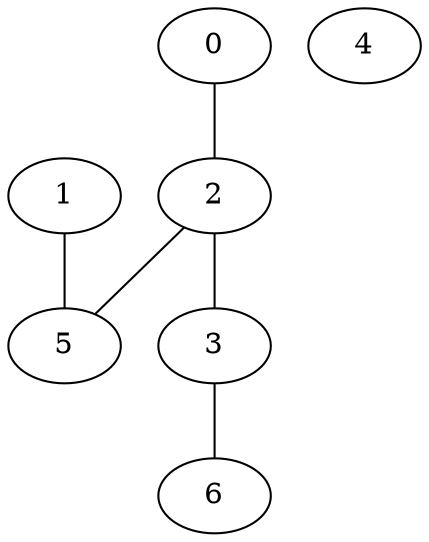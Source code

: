 graph "sampletest150-mod2_image8.bmp" {
	0	 [type=endpoint,
		x=269,
		y=120];
	2	 [type=intersection,
		x=283,
		y=146];
	0 -- 2	 [angle0="1.08",
		frequency=1,
		type0=line];
	1	 [type=endpoint,
		x=114,
		y=366];
	5	 [type=corner,
		x=248,
		y=126];
	1 -- 5	 [angle0="-1.06",
		frequency=1,
		type0=line];
	3	 [type=corner,
		x=407,
		y=346];
	2 -- 3	 [angle0="1.02",
		frequency=1,
		type0=line];
	2 -- 5	 [angle0=".52",
		frequency=1,
		type0=line];
	6	 [type=endpoint,
		x=412,
		y=364];
	3 -- 6	 [angle0="1.30",
		frequency=1,
		type0=line];
	4	 [type=circle,
		x=247,
		y=271];
}
